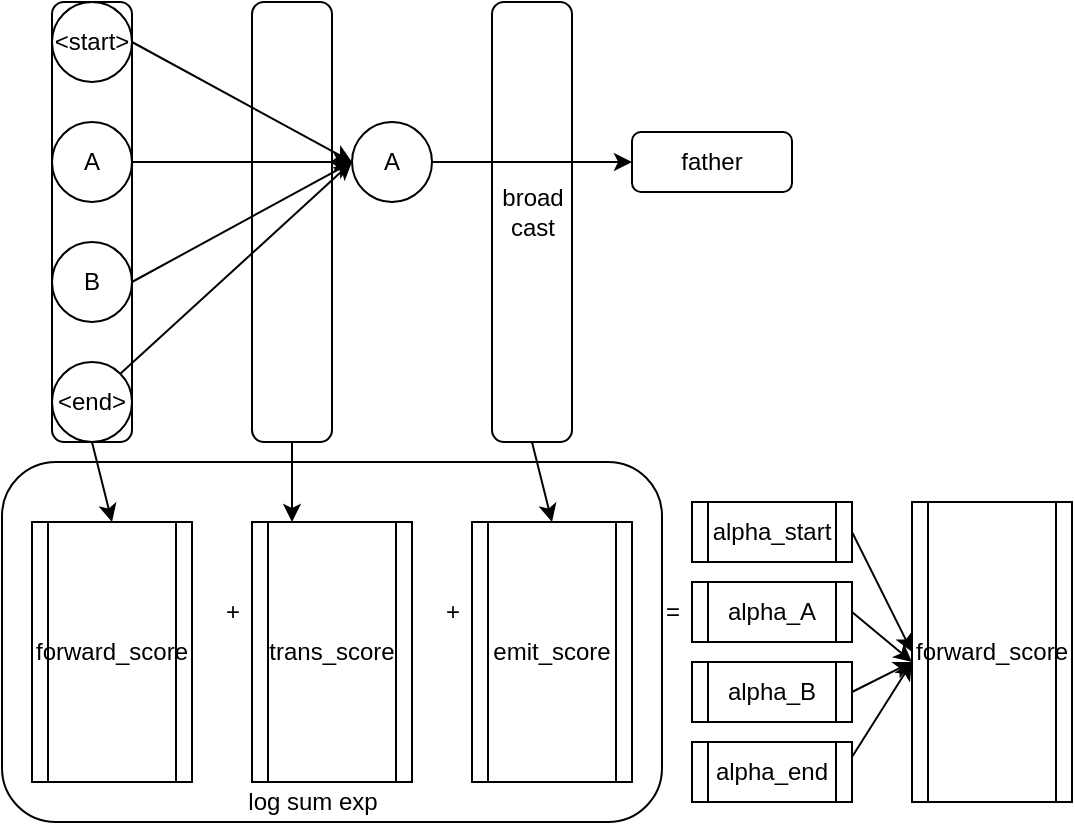 <mxfile>
    <diagram id="ElYiKMqQv4JNpgyqU68o" name="Page-1">
        <mxGraphModel dx="713" dy="690" grid="0" gridSize="10" guides="1" tooltips="1" connect="1" arrows="1" fold="1" page="1" pageScale="1" pageWidth="827" pageHeight="1169" math="1" shadow="0">
            <root>
                <mxCell id="0"/>
                <mxCell id="1" parent="0"/>
                <mxCell id="37" value="" style="rounded=1;whiteSpace=wrap;html=1;" vertex="1" parent="1">
                    <mxGeometry x="20" y="329" width="330" height="180" as="geometry"/>
                </mxCell>
                <mxCell id="27" value="" style="rounded=1;whiteSpace=wrap;html=1;" vertex="1" parent="1">
                    <mxGeometry x="45" y="99" width="40" height="220" as="geometry"/>
                </mxCell>
                <mxCell id="49" style="edgeStyle=none;html=1;exitX=0.5;exitY=1;exitDx=0;exitDy=0;entryX=0.5;entryY=0;entryDx=0;entryDy=0;" edge="1" parent="1" source="24" target="23">
                    <mxGeometry relative="1" as="geometry"/>
                </mxCell>
                <mxCell id="24" value="" style="rounded=1;whiteSpace=wrap;html=1;" vertex="1" parent="1">
                    <mxGeometry x="265" y="99" width="40" height="220" as="geometry"/>
                </mxCell>
                <mxCell id="48" style="edgeStyle=none;html=1;exitX=0.5;exitY=1;exitDx=0;exitDy=0;entryX=0.25;entryY=0;entryDx=0;entryDy=0;" edge="1" parent="1" source="21" target="26">
                    <mxGeometry relative="1" as="geometry"/>
                </mxCell>
                <mxCell id="21" value="" style="rounded=1;whiteSpace=wrap;html=1;" vertex="1" parent="1">
                    <mxGeometry x="145" y="99" width="40" height="220" as="geometry"/>
                </mxCell>
                <mxCell id="12" style="edgeStyle=none;html=1;exitX=1;exitY=0.5;exitDx=0;exitDy=0;entryX=0;entryY=0.5;entryDx=0;entryDy=0;" edge="1" parent="1" source="3" target="9">
                    <mxGeometry relative="1" as="geometry"/>
                </mxCell>
                <mxCell id="3" value="A" style="ellipse;whiteSpace=wrap;html=1;aspect=fixed;" vertex="1" parent="1">
                    <mxGeometry x="45" y="159" width="40" height="40" as="geometry"/>
                </mxCell>
                <mxCell id="11" style="edgeStyle=none;html=1;exitX=1;exitY=0.5;exitDx=0;exitDy=0;entryX=0;entryY=0.5;entryDx=0;entryDy=0;" edge="1" parent="1" source="4" target="9">
                    <mxGeometry relative="1" as="geometry"/>
                </mxCell>
                <mxCell id="4" value="&amp;lt;start&amp;gt;" style="ellipse;whiteSpace=wrap;html=1;aspect=fixed;" vertex="1" parent="1">
                    <mxGeometry x="45" y="99" width="40" height="40" as="geometry"/>
                </mxCell>
                <mxCell id="13" style="edgeStyle=none;html=1;exitX=1;exitY=0.5;exitDx=0;exitDy=0;entryX=0;entryY=0.5;entryDx=0;entryDy=0;" edge="1" parent="1" source="5" target="9">
                    <mxGeometry relative="1" as="geometry"/>
                </mxCell>
                <mxCell id="5" value="B" style="ellipse;whiteSpace=wrap;html=1;aspect=fixed;" vertex="1" parent="1">
                    <mxGeometry x="45" y="219" width="40" height="40" as="geometry"/>
                </mxCell>
                <mxCell id="14" style="edgeStyle=none;html=1;exitX=1;exitY=0;exitDx=0;exitDy=0;entryX=0;entryY=0.5;entryDx=0;entryDy=0;" edge="1" parent="1" source="7" target="9">
                    <mxGeometry relative="1" as="geometry"/>
                </mxCell>
                <mxCell id="47" style="edgeStyle=none;html=1;exitX=0.5;exitY=1;exitDx=0;exitDy=0;entryX=0.5;entryY=0;entryDx=0;entryDy=0;" edge="1" parent="1" source="7" target="25">
                    <mxGeometry relative="1" as="geometry">
                        <mxPoint x="75" y="369" as="targetPoint"/>
                    </mxGeometry>
                </mxCell>
                <mxCell id="7" value="&amp;lt;end&amp;gt;" style="ellipse;whiteSpace=wrap;html=1;aspect=fixed;" vertex="1" parent="1">
                    <mxGeometry x="45" y="279" width="40" height="40" as="geometry"/>
                </mxCell>
                <mxCell id="15" style="edgeStyle=none;html=1;exitX=1;exitY=0.5;exitDx=0;exitDy=0;entryX=0;entryY=0.5;entryDx=0;entryDy=0;" edge="1" parent="1" source="9" target="18">
                    <mxGeometry relative="1" as="geometry">
                        <mxPoint x="335" y="49" as="targetPoint"/>
                        <mxPoint x="285" y="179" as="sourcePoint"/>
                    </mxGeometry>
                </mxCell>
                <mxCell id="9" value="A" style="ellipse;whiteSpace=wrap;html=1;aspect=fixed;" vertex="1" parent="1">
                    <mxGeometry x="195" y="159" width="40" height="40" as="geometry"/>
                </mxCell>
                <mxCell id="18" value="father" style="rounded=1;whiteSpace=wrap;html=1;" vertex="1" parent="1">
                    <mxGeometry x="335" y="164" width="80" height="30" as="geometry"/>
                </mxCell>
                <mxCell id="23" value="emit_score" style="shape=process;whiteSpace=wrap;html=1;backgroundOutline=1;" vertex="1" parent="1">
                    <mxGeometry x="255" y="359" width="80" height="130" as="geometry"/>
                </mxCell>
                <mxCell id="25" value="forward_score" style="shape=process;whiteSpace=wrap;html=1;backgroundOutline=1;" vertex="1" parent="1">
                    <mxGeometry x="35" y="359" width="80" height="130" as="geometry"/>
                </mxCell>
                <mxCell id="26" value="trans_score" style="shape=process;whiteSpace=wrap;html=1;backgroundOutline=1;" vertex="1" parent="1">
                    <mxGeometry x="145" y="359" width="80" height="130" as="geometry"/>
                </mxCell>
                <mxCell id="28" value="broad&lt;br&gt;cast" style="text;html=1;align=center;verticalAlign=middle;resizable=0;points=[];autosize=1;strokeColor=none;fillColor=none;" vertex="1" parent="1">
                    <mxGeometry x="260" y="189" width="50" height="30" as="geometry"/>
                </mxCell>
                <mxCell id="29" value="+" style="text;html=1;align=center;verticalAlign=middle;resizable=0;points=[];autosize=1;strokeColor=none;fillColor=none;" vertex="1" parent="1">
                    <mxGeometry x="125" y="394" width="20" height="20" as="geometry"/>
                </mxCell>
                <mxCell id="30" value="+" style="text;html=1;align=center;verticalAlign=middle;resizable=0;points=[];autosize=1;strokeColor=none;fillColor=none;" vertex="1" parent="1">
                    <mxGeometry x="235" y="394" width="20" height="20" as="geometry"/>
                </mxCell>
                <mxCell id="31" value="=" style="text;html=1;align=center;verticalAlign=middle;resizable=0;points=[];autosize=1;strokeColor=none;fillColor=none;" vertex="1" parent="1">
                    <mxGeometry x="345" y="394" width="20" height="20" as="geometry"/>
                </mxCell>
                <mxCell id="44" style="edgeStyle=none;html=1;exitX=1;exitY=0.5;exitDx=0;exitDy=0;" edge="1" parent="1" source="32">
                    <mxGeometry relative="1" as="geometry">
                        <mxPoint x="475" y="429" as="targetPoint"/>
                    </mxGeometry>
                </mxCell>
                <mxCell id="32" value="alpha_A" style="shape=process;whiteSpace=wrap;html=1;backgroundOutline=1;" vertex="1" parent="1">
                    <mxGeometry x="365" y="389" width="80" height="30" as="geometry"/>
                </mxCell>
                <mxCell id="45" style="edgeStyle=none;html=1;exitX=1;exitY=0.5;exitDx=0;exitDy=0;" edge="1" parent="1" source="33">
                    <mxGeometry relative="1" as="geometry">
                        <mxPoint x="475" y="429" as="targetPoint"/>
                    </mxGeometry>
                </mxCell>
                <mxCell id="33" value="alpha_B" style="shape=process;whiteSpace=wrap;html=1;backgroundOutline=1;" vertex="1" parent="1">
                    <mxGeometry x="365" y="429" width="80" height="30" as="geometry"/>
                </mxCell>
                <mxCell id="43" style="edgeStyle=none;html=1;exitX=1;exitY=0.5;exitDx=0;exitDy=0;entryX=0;entryY=0.5;entryDx=0;entryDy=0;" edge="1" parent="1" source="35" target="39">
                    <mxGeometry relative="1" as="geometry"/>
                </mxCell>
                <mxCell id="35" value="alpha_start" style="shape=process;whiteSpace=wrap;html=1;backgroundOutline=1;" vertex="1" parent="1">
                    <mxGeometry x="365" y="349" width="80" height="30" as="geometry"/>
                </mxCell>
                <mxCell id="46" style="edgeStyle=none;html=1;exitX=1;exitY=0.25;exitDx=0;exitDy=0;" edge="1" parent="1" source="36">
                    <mxGeometry relative="1" as="geometry">
                        <mxPoint x="475" y="429" as="targetPoint"/>
                    </mxGeometry>
                </mxCell>
                <mxCell id="36" value="alpha_end" style="shape=process;whiteSpace=wrap;html=1;backgroundOutline=1;" vertex="1" parent="1">
                    <mxGeometry x="365" y="469" width="80" height="30" as="geometry"/>
                </mxCell>
                <mxCell id="38" value="log sum exp" style="text;html=1;align=center;verticalAlign=middle;resizable=0;points=[];autosize=1;strokeColor=none;fillColor=none;" vertex="1" parent="1">
                    <mxGeometry x="135" y="489" width="80" height="20" as="geometry"/>
                </mxCell>
                <mxCell id="39" value="forward_score" style="shape=process;whiteSpace=wrap;html=1;backgroundOutline=1;" vertex="1" parent="1">
                    <mxGeometry x="475" y="349" width="80" height="150" as="geometry"/>
                </mxCell>
            </root>
        </mxGraphModel>
    </diagram>
</mxfile>